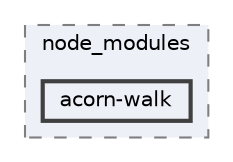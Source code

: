 digraph "pkiclassroomrescheduler/src/main/frontend/node_modules/acorn-walk"
{
 // LATEX_PDF_SIZE
  bgcolor="transparent";
  edge [fontname=Helvetica,fontsize=10,labelfontname=Helvetica,labelfontsize=10];
  node [fontname=Helvetica,fontsize=10,shape=box,height=0.2,width=0.4];
  compound=true
  subgraph clusterdir_72953eda66ccb3a2722c28e1c3e6c23b {
    graph [ bgcolor="#edf0f7", pencolor="grey50", label="node_modules", fontname=Helvetica,fontsize=10 style="filled,dashed", URL="dir_72953eda66ccb3a2722c28e1c3e6c23b.html",tooltip=""]
  dir_20d3d311c44c5d40e4d776f556d536e7 [label="acorn-walk", fillcolor="#edf0f7", color="grey25", style="filled,bold", URL="dir_20d3d311c44c5d40e4d776f556d536e7.html",tooltip=""];
  }
}
